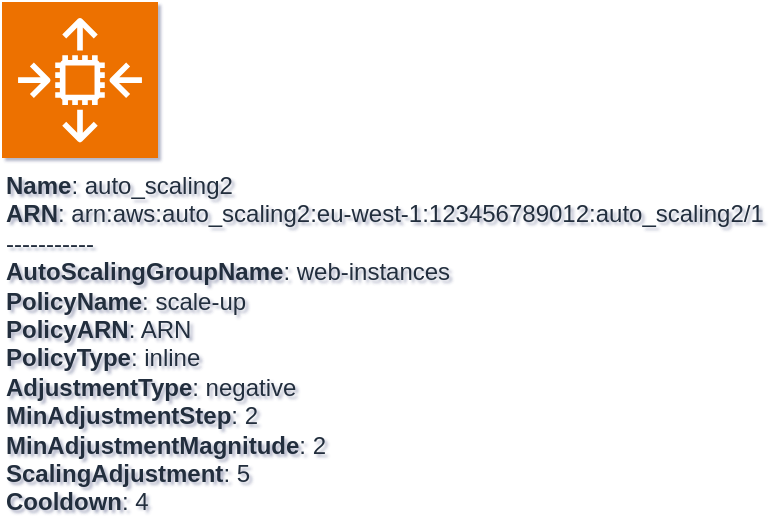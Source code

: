 <mxfile type="MultiCloud">
	<diagram id="diagram_1" name="AWS components">
		<mxGraphModel dx="1015" dy="661" grid="1" gridSize="10" guides="1" tooltips="1" connect="1" arrows="1" fold="1" page="1" pageScale="1" pageWidth="850" pageHeight="1100" math="0" shadow="1">
			<root>
				<mxCell id="0"/>
				<mxCell id="1" parent="0"/>
				<mxCell id="vertex:auto_scaling2:arn:aws:auto_scaling2:eu-west-1:123456789012:auto_scaling2/1" value="&lt;b&gt;Name&lt;/b&gt;: auto_scaling2&lt;BR&gt;&lt;b&gt;ARN&lt;/b&gt;: arn:aws:auto_scaling2:eu-west-1:123456789012:auto_scaling2/1&lt;BR&gt;-----------&lt;BR&gt;&lt;b&gt;AutoScalingGroupName&lt;/b&gt;: web-instances&lt;BR&gt;&lt;b&gt;PolicyName&lt;/b&gt;: scale-up&lt;BR&gt;&lt;b&gt;PolicyARN&lt;/b&gt;: ARN&lt;BR&gt;&lt;b&gt;PolicyType&lt;/b&gt;: inline&lt;BR&gt;&lt;b&gt;AdjustmentType&lt;/b&gt;: negative&lt;BR&gt;&lt;b&gt;MinAdjustmentStep&lt;/b&gt;: 2&lt;BR&gt;&lt;b&gt;MinAdjustmentMagnitude&lt;/b&gt;: 2&lt;BR&gt;&lt;b&gt;ScalingAdjustment&lt;/b&gt;: 5&lt;BR&gt;&lt;b&gt;Cooldown&lt;/b&gt;: 4" style="sketch=0;outlineConnect=0;fontColor=#232F3E;fillColor=#ED7100;strokeColor=#ffffff;dashed=0;verticalLabelPosition=bottom;verticalAlign=top;align=left;html=1;fontSize=12;fontStyle=0;aspect=fixed;shape=mxgraph.aws4.resourceIcon;resIcon=mxgraph.aws4.auto_scaling2;" parent="1" vertex="1">
					<mxGeometry width="78" height="78" as="geometry"/>
				</mxCell>
			</root>
		</mxGraphModel>
	</diagram>
</mxfile>